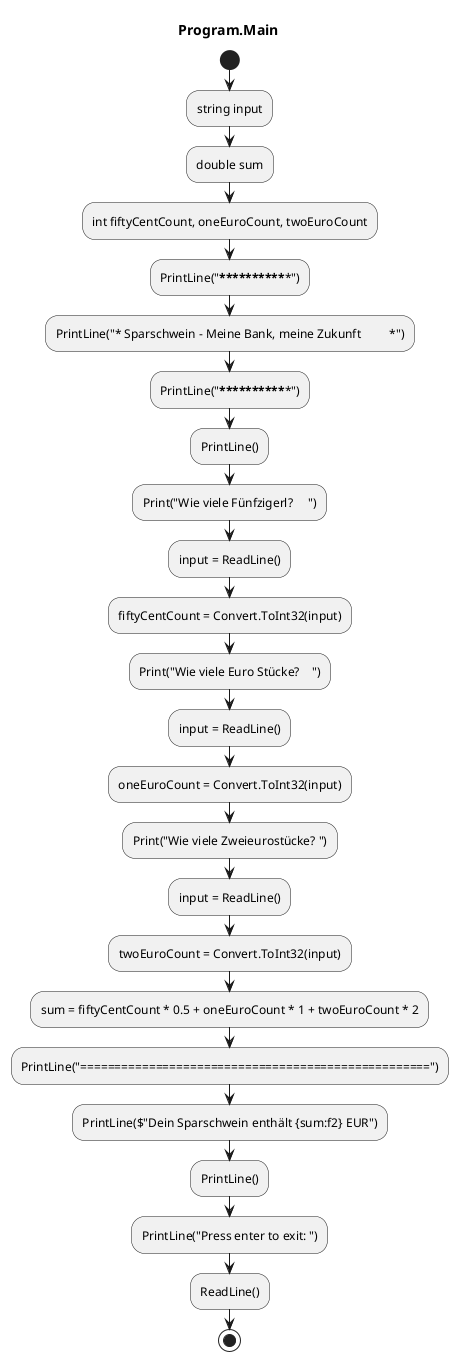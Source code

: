 @startuml Program.Main
title Program.Main
start
:string input;
:double sum;
:int fiftyCentCount, oneEuroCount, twoEuroCount;
:PrintLine("***************************************************");
:PrintLine("* Sparschwein - Meine Bank, meine Zukunft         *");
:PrintLine("***************************************************");
:PrintLine();
:Print("Wie viele Fünfzigerl?     ");
:input = ReadLine();
:fiftyCentCount = Convert.ToInt32(input);
:Print("Wie viele Euro Stücke?    ");
:input = ReadLine();
:oneEuroCount = Convert.ToInt32(input);
:Print("Wie viele Zweieurostücke? ");
:input = ReadLine();
:twoEuroCount = Convert.ToInt32(input);
:sum = fiftyCentCount * 0.5 + oneEuroCount * 1 + twoEuroCount * 2;
:PrintLine("===================================================");
:PrintLine($"Dein Sparschwein enthält {sum:f2} EUR");
:PrintLine();
:PrintLine("Press enter to exit: ");
:ReadLine();
stop
@enduml

